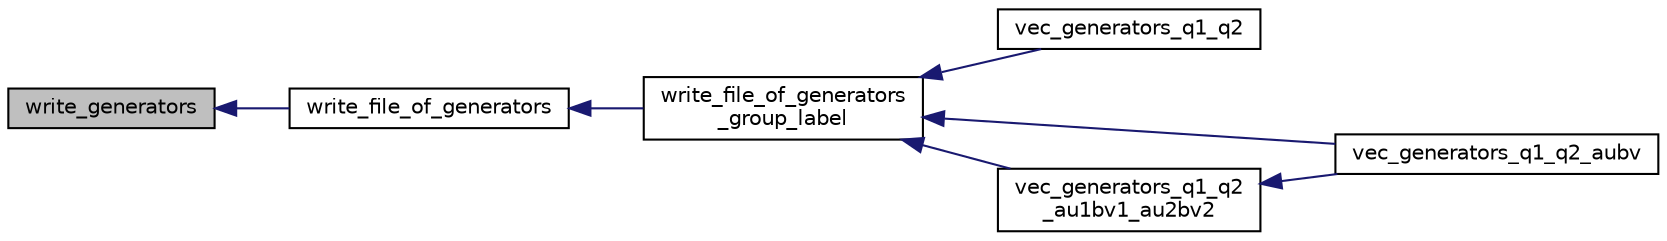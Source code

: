 digraph "write_generators"
{
  edge [fontname="Helvetica",fontsize="10",labelfontname="Helvetica",labelfontsize="10"];
  node [fontname="Helvetica",fontsize="10",shape=record];
  rankdir="LR";
  Node3864 [label="write_generators",height=0.2,width=0.4,color="black", fillcolor="grey75", style="filled", fontcolor="black"];
  Node3864 -> Node3865 [dir="back",color="midnightblue",fontsize="10",style="solid",fontname="Helvetica"];
  Node3865 [label="write_file_of_generators",height=0.2,width=0.4,color="black", fillcolor="white", style="filled",URL="$d0/dd3/perm__group__gens_8_c.html#a54e6e8eb88549e0cfefe641653e84715"];
  Node3865 -> Node3866 [dir="back",color="midnightblue",fontsize="10",style="solid",fontname="Helvetica"];
  Node3866 [label="write_file_of_generators\l_group_label",height=0.2,width=0.4,color="black", fillcolor="white", style="filled",URL="$d0/dd3/perm__group__gens_8_c.html#ae43736cf13bd458db457ffee9f2dc141"];
  Node3866 -> Node3867 [dir="back",color="midnightblue",fontsize="10",style="solid",fontname="Helvetica"];
  Node3867 [label="vec_generators_q1_q2",height=0.2,width=0.4,color="black", fillcolor="white", style="filled",URL="$d0/dd3/perm__group__gens_8_c.html#ac70761795da8630f4939bc3e00707d79"];
  Node3866 -> Node3868 [dir="back",color="midnightblue",fontsize="10",style="solid",fontname="Helvetica"];
  Node3868 [label="vec_generators_q1_q2_aubv",height=0.2,width=0.4,color="black", fillcolor="white", style="filled",URL="$d0/dd3/perm__group__gens_8_c.html#a0b5ce8828dd8a35cbfec4450f0d76edc"];
  Node3866 -> Node3869 [dir="back",color="midnightblue",fontsize="10",style="solid",fontname="Helvetica"];
  Node3869 [label="vec_generators_q1_q2\l_au1bv1_au2bv2",height=0.2,width=0.4,color="black", fillcolor="white", style="filled",URL="$d0/dd3/perm__group__gens_8_c.html#aee37285cfb5987a4fc1f5c7580865175"];
  Node3869 -> Node3868 [dir="back",color="midnightblue",fontsize="10",style="solid",fontname="Helvetica"];
}
